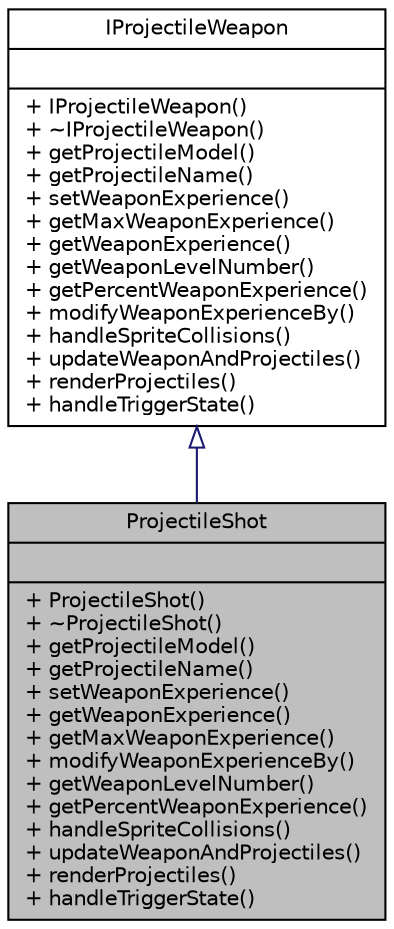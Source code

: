 digraph "ProjectileShot"
{
 // LATEX_PDF_SIZE
  edge [fontname="Helvetica",fontsize="10",labelfontname="Helvetica",labelfontsize="10"];
  node [fontname="Helvetica",fontsize="10",shape=record];
  Node1 [label="{ProjectileShot\n||+ ProjectileShot()\l+ ~ProjectileShot()\l+ getProjectileModel()\l+ getProjectileName()\l+ setWeaponExperience()\l+ getWeaponExperience()\l+ getMaxWeaponExperience()\l+ modifyWeaponExperienceBy()\l+ getWeaponLevelNumber()\l+ getPercentWeaponExperience()\l+ handleSpriteCollisions()\l+ updateWeaponAndProjectiles()\l+ renderProjectiles()\l+ handleTriggerState()\l}",height=0.2,width=0.4,color="black", fillcolor="grey75", style="filled", fontcolor="black",tooltip=" "];
  Node2 -> Node1 [dir="back",color="midnightblue",fontsize="10",style="solid",arrowtail="onormal",fontname="Helvetica"];
  Node2 [label="{IProjectileWeapon\n||+ IProjectileWeapon()\l+ ~IProjectileWeapon()\l+ getProjectileModel()\l+ getProjectileName()\l+ setWeaponExperience()\l+ getMaxWeaponExperience()\l+ getWeaponExperience()\l+ getWeaponLevelNumber()\l+ getPercentWeaponExperience()\l+ modifyWeaponExperienceBy()\l+ handleSpriteCollisions()\l+ updateWeaponAndProjectiles()\l+ renderProjectiles()\l+ handleTriggerState()\l}",height=0.2,width=0.4,color="black", fillcolor="white", style="filled",URL="$class_i_projectile_weapon.html",tooltip=" "];
}
